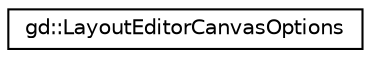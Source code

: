 digraph "Graphical Class Hierarchy"
{
  edge [fontname="Helvetica",fontsize="10",labelfontname="Helvetica",labelfontsize="10"];
  node [fontname="Helvetica",fontsize="10",shape=record];
  rankdir="LR";
  Node1 [label="gd::LayoutEditorCanvasOptions",height=0.2,width=0.4,color="black", fillcolor="white", style="filled",URL="$classgd_1_1_layout_editor_canvas_options.html",tooltip="Tool class used to store settings of a LayoutEditorCanvas. "];
}
